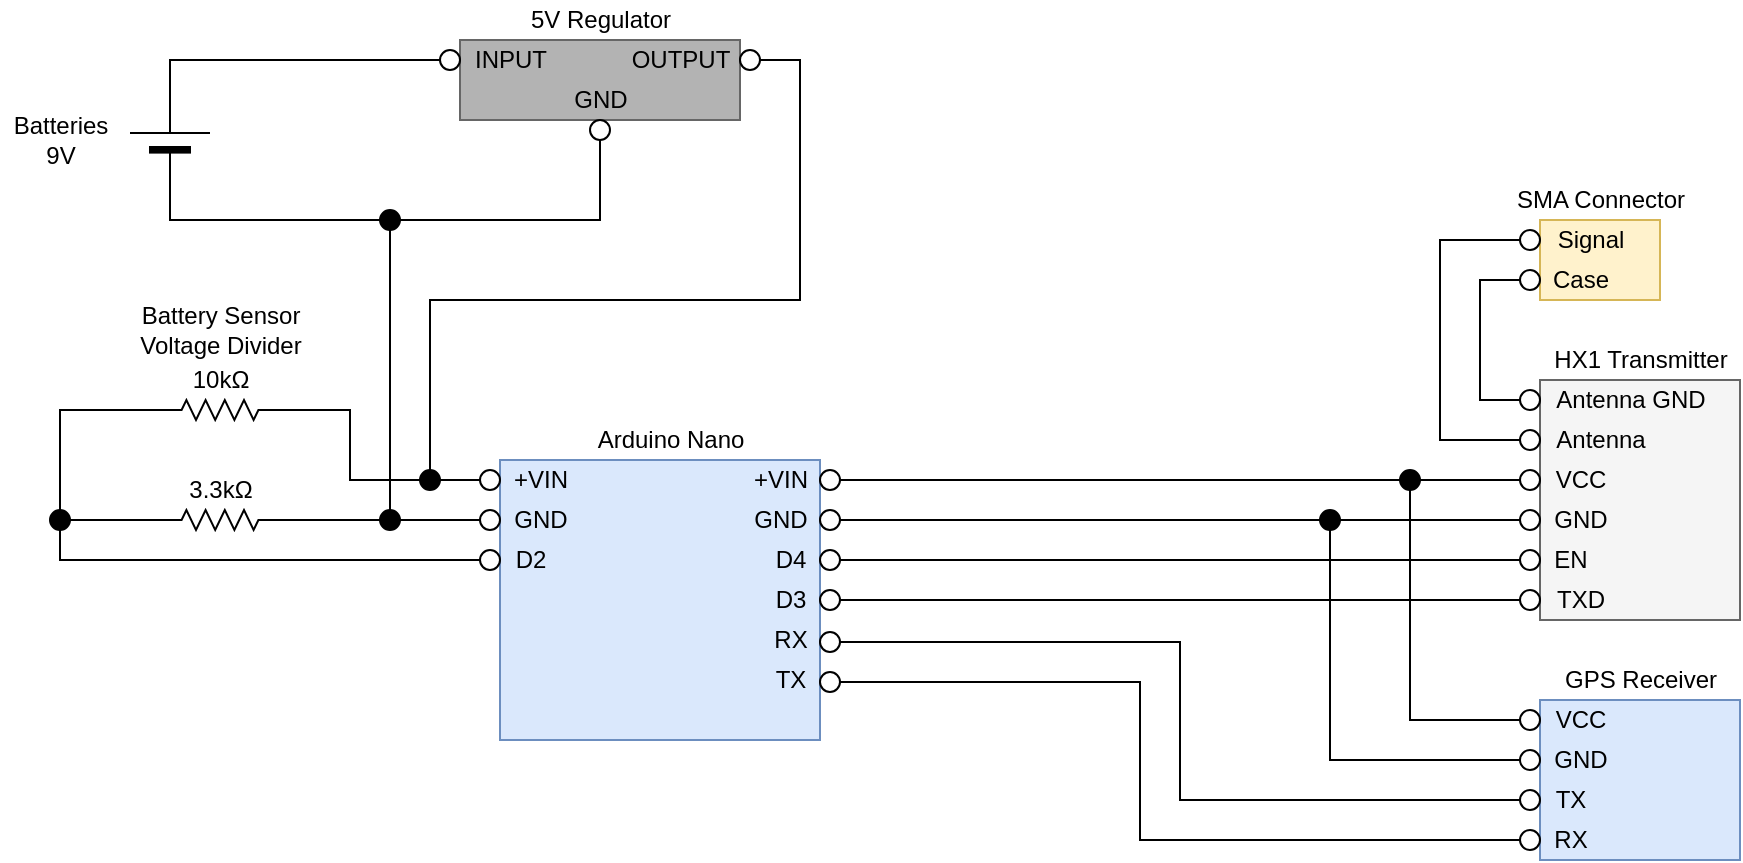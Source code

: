 <mxfile version="14.4.2" type="device" pages="2"><diagram id="GUF_xH9AuJ3nF2oxKDkU" name="Arduino Pinout Diagram"><mxGraphModel dx="1373" dy="784" grid="0" gridSize="10" guides="1" tooltips="1" connect="1" arrows="1" fold="1" page="1" pageScale="1" pageWidth="1100" pageHeight="850" math="0" shadow="0"><root><mxCell id="H5tgDj_bL8NIbLLDyo32-0"/><mxCell id="H5tgDj_bL8NIbLLDyo32-1" parent="H5tgDj_bL8NIbLLDyo32-0"/><mxCell id="euFUm9zvhzopwbpW52qo-0" value="" style="whiteSpace=wrap;html=1;fillColor=#dae8fc;strokeColor=#6c8ebf;" parent="H5tgDj_bL8NIbLLDyo32-1" vertex="1"><mxGeometry x="420" y="440" width="160" height="140" as="geometry"/></mxCell><mxCell id="euFUm9zvhzopwbpW52qo-1" value="Arduino Nano" style="text;html=1;align=center;verticalAlign=middle;resizable=0;points=[];autosize=1;" parent="H5tgDj_bL8NIbLLDyo32-1" vertex="1"><mxGeometry x="460" y="420" width="90" height="20" as="geometry"/></mxCell><mxCell id="euFUm9zvhzopwbpW52qo-2" value="+VIN" style="text;html=1;align=center;verticalAlign=middle;resizable=0;points=[];autosize=1;" parent="H5tgDj_bL8NIbLLDyo32-1" vertex="1"><mxGeometry x="420" y="440" width="40" height="20" as="geometry"/></mxCell><mxCell id="euFUm9zvhzopwbpW52qo-3" value="" style="ellipse;whiteSpace=wrap;html=1;fillColor=none;" parent="H5tgDj_bL8NIbLLDyo32-1" vertex="1"><mxGeometry x="410" y="445" width="10" height="10" as="geometry"/></mxCell><mxCell id="euFUm9zvhzopwbpW52qo-4" value="GND" style="text;html=1;align=center;verticalAlign=middle;resizable=0;points=[];autosize=1;" parent="H5tgDj_bL8NIbLLDyo32-1" vertex="1"><mxGeometry x="420" y="460" width="40" height="20" as="geometry"/></mxCell><mxCell id="euFUm9zvhzopwbpW52qo-5" value="" style="ellipse;whiteSpace=wrap;html=1;fillColor=none;" parent="H5tgDj_bL8NIbLLDyo32-1" vertex="1"><mxGeometry x="410" y="465" width="10" height="10" as="geometry"/></mxCell><mxCell id="j-Q5GmbLtpDKPdYsWNEE-0" value="" style="whiteSpace=wrap;html=1;strokeColor=#666666;fontColor=#333333;fillColor=#B3B3B3;" parent="H5tgDj_bL8NIbLLDyo32-1" vertex="1"><mxGeometry x="400" y="230" width="140" height="40" as="geometry"/></mxCell><mxCell id="j-Q5GmbLtpDKPdYsWNEE-1" value="OUTPUT" style="text;html=1;align=center;verticalAlign=middle;resizable=0;points=[];autosize=1;" parent="H5tgDj_bL8NIbLLDyo32-1" vertex="1"><mxGeometry x="480" y="230" width="60" height="20" as="geometry"/></mxCell><mxCell id="j-Q5GmbLtpDKPdYsWNEE-2" value="GND" style="text;html=1;align=center;verticalAlign=middle;resizable=0;points=[];autosize=1;" parent="H5tgDj_bL8NIbLLDyo32-1" vertex="1"><mxGeometry x="450" y="250" width="40" height="20" as="geometry"/></mxCell><mxCell id="j-Q5GmbLtpDKPdYsWNEE-3" value="INPUT" style="text;html=1;align=center;verticalAlign=middle;resizable=0;points=[];autosize=1;" parent="H5tgDj_bL8NIbLLDyo32-1" vertex="1"><mxGeometry x="400" y="230" width="50" height="20" as="geometry"/></mxCell><mxCell id="j-Q5GmbLtpDKPdYsWNEE-4" value="" style="ellipse;whiteSpace=wrap;html=1;fillColor=none;" parent="H5tgDj_bL8NIbLLDyo32-1" vertex="1"><mxGeometry x="390" y="235" width="10" height="10" as="geometry"/></mxCell><mxCell id="VuV_TtaXQV40jhdqrpXP-3" style="edgeStyle=orthogonalEdgeStyle;rounded=0;orthogonalLoop=1;jettySize=auto;html=1;exitX=0.5;exitY=1;exitDx=0;exitDy=0;entryX=1;entryY=0.5;entryDx=0;entryDy=0;endArrow=none;endFill=0;" parent="H5tgDj_bL8NIbLLDyo32-1" source="j-Q5GmbLtpDKPdYsWNEE-5" target="VuV_TtaXQV40jhdqrpXP-2" edge="1"><mxGeometry relative="1" as="geometry"/></mxCell><mxCell id="j-Q5GmbLtpDKPdYsWNEE-5" value="" style="ellipse;whiteSpace=wrap;html=1;fillColor=none;" parent="H5tgDj_bL8NIbLLDyo32-1" vertex="1"><mxGeometry x="465" y="270" width="10" height="10" as="geometry"/></mxCell><mxCell id="VuV_TtaXQV40jhdqrpXP-6" style="edgeStyle=orthogonalEdgeStyle;rounded=0;orthogonalLoop=1;jettySize=auto;html=1;exitX=1;exitY=0.5;exitDx=0;exitDy=0;entryX=0.5;entryY=0;entryDx=0;entryDy=0;endArrow=none;endFill=0;" parent="H5tgDj_bL8NIbLLDyo32-1" source="j-Q5GmbLtpDKPdYsWNEE-6" target="j-Q5GmbLtpDKPdYsWNEE-129" edge="1"><mxGeometry relative="1" as="geometry"><Array as="points"><mxPoint x="570" y="240"/><mxPoint x="570" y="360"/><mxPoint x="385" y="360"/></Array></mxGeometry></mxCell><mxCell id="j-Q5GmbLtpDKPdYsWNEE-6" value="" style="ellipse;whiteSpace=wrap;html=1;fillColor=none;" parent="H5tgDj_bL8NIbLLDyo32-1" vertex="1"><mxGeometry x="540" y="235" width="10" height="10" as="geometry"/></mxCell><mxCell id="j-Q5GmbLtpDKPdYsWNEE-7" value="5V Regulator" style="text;html=1;align=center;verticalAlign=middle;resizable=0;points=[];autosize=1;" parent="H5tgDj_bL8NIbLLDyo32-1" vertex="1"><mxGeometry x="425" y="210" width="90" height="20" as="geometry"/></mxCell><mxCell id="j-Q5GmbLtpDKPdYsWNEE-29" style="edgeStyle=orthogonalEdgeStyle;orthogonalLoop=1;jettySize=auto;html=1;exitX=1;exitY=0.5;exitDx=0;exitDy=0;exitPerimeter=0;endArrow=none;endFill=0;rounded=0;entryX=0;entryY=0.5;entryDx=0;entryDy=0;" parent="H5tgDj_bL8NIbLLDyo32-1" source="j-Q5GmbLtpDKPdYsWNEE-25" target="j-Q5GmbLtpDKPdYsWNEE-4" edge="1"><mxGeometry relative="1" as="geometry"><Array as="points"><mxPoint x="255" y="240"/></Array><mxPoint x="370" y="245" as="targetPoint"/></mxGeometry></mxCell><mxCell id="VuV_TtaXQV40jhdqrpXP-4" style="edgeStyle=orthogonalEdgeStyle;rounded=0;orthogonalLoop=1;jettySize=auto;html=1;exitX=0;exitY=0.5;exitDx=0;exitDy=0;exitPerimeter=0;entryX=0;entryY=0.5;entryDx=0;entryDy=0;endArrow=none;endFill=0;" parent="H5tgDj_bL8NIbLLDyo32-1" source="j-Q5GmbLtpDKPdYsWNEE-25" target="VuV_TtaXQV40jhdqrpXP-2" edge="1"><mxGeometry relative="1" as="geometry"><Array as="points"><mxPoint x="255" y="320"/></Array></mxGeometry></mxCell><mxCell id="j-Q5GmbLtpDKPdYsWNEE-25" value="" style="verticalLabelPosition=bottom;shadow=0;dashed=0;align=center;fillColor=#000000;html=1;verticalAlign=top;strokeWidth=1;shape=mxgraph.electrical.miscellaneous.monocell_battery;rotation=-90;" parent="H5tgDj_bL8NIbLLDyo32-1" vertex="1"><mxGeometry x="220" y="260" width="70" height="40" as="geometry"/></mxCell><mxCell id="j-Q5GmbLtpDKPdYsWNEE-33" style="edgeStyle=orthogonalEdgeStyle;orthogonalLoop=1;jettySize=auto;html=1;exitX=0.5;exitY=1;exitDx=0;exitDy=0;entryX=0;entryY=0.5;entryDx=0;entryDy=0;endArrow=none;endFill=0;rounded=0;" parent="H5tgDj_bL8NIbLLDyo32-1" source="j-Q5GmbLtpDKPdYsWNEE-133" target="euFUm9zvhzopwbpW52qo-5" edge="1"><mxGeometry relative="1" as="geometry"><Array as="points"><mxPoint x="365" y="470"/></Array></mxGeometry></mxCell><mxCell id="j-Q5GmbLtpDKPdYsWNEE-27" style="edgeStyle=orthogonalEdgeStyle;orthogonalLoop=1;jettySize=auto;html=1;exitX=0;exitY=0.5;exitDx=0;exitDy=0;exitPerimeter=0;entryX=0.5;entryY=0;entryDx=0;entryDy=0;endArrow=none;endFill=0;" parent="H5tgDj_bL8NIbLLDyo32-1" edge="1"><mxGeometry relative="1" as="geometry"><mxPoint x="365" y="310" as="sourcePoint"/><mxPoint x="365" y="310" as="targetPoint"/><Array as="points"/></mxGeometry></mxCell><mxCell id="j-Q5GmbLtpDKPdYsWNEE-30" value="Batteries&lt;br&gt;9V" style="text;html=1;align=center;verticalAlign=middle;resizable=0;points=[];autosize=1;" parent="H5tgDj_bL8NIbLLDyo32-1" vertex="1"><mxGeometry x="170" y="265" width="60" height="30" as="geometry"/></mxCell><mxCell id="j-Q5GmbLtpDKPdYsWNEE-34" value="" style="whiteSpace=wrap;html=1;fillColor=#f5f5f5;strokeColor=#666666;fontColor=#333333;" parent="H5tgDj_bL8NIbLLDyo32-1" vertex="1"><mxGeometry x="940" y="400" width="100" height="120" as="geometry"/></mxCell><mxCell id="j-Q5GmbLtpDKPdYsWNEE-35" value="Antenna GND" style="text;html=1;align=center;verticalAlign=middle;resizable=0;points=[];autosize=1;" parent="H5tgDj_bL8NIbLLDyo32-1" vertex="1"><mxGeometry x="940" y="400" width="90" height="20" as="geometry"/></mxCell><mxCell id="j-Q5GmbLtpDKPdYsWNEE-36" value="Antenna" style="text;html=1;align=center;verticalAlign=middle;resizable=0;points=[];autosize=1;" parent="H5tgDj_bL8NIbLLDyo32-1" vertex="1"><mxGeometry x="940" y="420" width="60" height="20" as="geometry"/></mxCell><mxCell id="j-Q5GmbLtpDKPdYsWNEE-37" value="VCC" style="text;html=1;align=center;verticalAlign=middle;resizable=0;points=[];autosize=1;" parent="H5tgDj_bL8NIbLLDyo32-1" vertex="1"><mxGeometry x="940" y="440" width="40" height="20" as="geometry"/></mxCell><mxCell id="j-Q5GmbLtpDKPdYsWNEE-38" value="GND" style="text;html=1;align=center;verticalAlign=middle;resizable=0;points=[];autosize=1;" parent="H5tgDj_bL8NIbLLDyo32-1" vertex="1"><mxGeometry x="940" y="460" width="40" height="20" as="geometry"/></mxCell><mxCell id="j-Q5GmbLtpDKPdYsWNEE-39" value="EN" style="text;html=1;align=center;verticalAlign=middle;resizable=0;points=[];autosize=1;" parent="H5tgDj_bL8NIbLLDyo32-1" vertex="1"><mxGeometry x="940" y="480" width="30" height="20" as="geometry"/></mxCell><mxCell id="j-Q5GmbLtpDKPdYsWNEE-40" value="TXD" style="text;html=1;align=center;verticalAlign=middle;resizable=0;points=[];autosize=1;" parent="H5tgDj_bL8NIbLLDyo32-1" vertex="1"><mxGeometry x="940" y="500" width="40" height="20" as="geometry"/></mxCell><mxCell id="j-Q5GmbLtpDKPdYsWNEE-74" style="edgeStyle=orthogonalEdgeStyle;rounded=0;sketch=0;orthogonalLoop=1;jettySize=auto;html=1;exitX=0;exitY=0.5;exitDx=0;exitDy=0;entryX=0;entryY=0.5;entryDx=0;entryDy=0;endArrow=none;endFill=0;strokeColor=#000000;" parent="H5tgDj_bL8NIbLLDyo32-1" source="j-Q5GmbLtpDKPdYsWNEE-41" target="j-Q5GmbLtpDKPdYsWNEE-71" edge="1"><mxGeometry relative="1" as="geometry"/></mxCell><mxCell id="j-Q5GmbLtpDKPdYsWNEE-41" value="" style="ellipse;whiteSpace=wrap;html=1;fillColor=none;" parent="H5tgDj_bL8NIbLLDyo32-1" vertex="1"><mxGeometry x="930" y="405" width="10" height="10" as="geometry"/></mxCell><mxCell id="j-Q5GmbLtpDKPdYsWNEE-75" style="edgeStyle=orthogonalEdgeStyle;rounded=0;sketch=0;orthogonalLoop=1;jettySize=auto;html=1;exitX=0;exitY=0.5;exitDx=0;exitDy=0;entryX=0;entryY=0.5;entryDx=0;entryDy=0;endArrow=none;endFill=0;strokeColor=#000000;" parent="H5tgDj_bL8NIbLLDyo32-1" source="j-Q5GmbLtpDKPdYsWNEE-42" target="j-Q5GmbLtpDKPdYsWNEE-70" edge="1"><mxGeometry relative="1" as="geometry"><Array as="points"><mxPoint x="890" y="430"/><mxPoint x="890" y="330"/></Array></mxGeometry></mxCell><mxCell id="j-Q5GmbLtpDKPdYsWNEE-42" value="" style="ellipse;whiteSpace=wrap;html=1;fillColor=none;" parent="H5tgDj_bL8NIbLLDyo32-1" vertex="1"><mxGeometry x="930" y="425" width="10" height="10" as="geometry"/></mxCell><mxCell id="j-Q5GmbLtpDKPdYsWNEE-43" value="" style="ellipse;whiteSpace=wrap;html=1;fillColor=none;" parent="H5tgDj_bL8NIbLLDyo32-1" vertex="1"><mxGeometry x="930" y="445" width="10" height="10" as="geometry"/></mxCell><mxCell id="j-Q5GmbLtpDKPdYsWNEE-44" value="" style="ellipse;whiteSpace=wrap;html=1;fillColor=none;" parent="H5tgDj_bL8NIbLLDyo32-1" vertex="1"><mxGeometry x="930" y="465" width="10" height="10" as="geometry"/></mxCell><mxCell id="j-Q5GmbLtpDKPdYsWNEE-45" value="" style="ellipse;whiteSpace=wrap;html=1;fillColor=none;" parent="H5tgDj_bL8NIbLLDyo32-1" vertex="1"><mxGeometry x="930" y="485" width="10" height="10" as="geometry"/></mxCell><mxCell id="j-Q5GmbLtpDKPdYsWNEE-46" value="" style="ellipse;whiteSpace=wrap;html=1;fillColor=none;" parent="H5tgDj_bL8NIbLLDyo32-1" vertex="1"><mxGeometry x="930" y="505" width="10" height="10" as="geometry"/></mxCell><mxCell id="j-Q5GmbLtpDKPdYsWNEE-47" value="GND" style="text;html=1;align=center;verticalAlign=middle;resizable=0;points=[];autosize=1;" parent="H5tgDj_bL8NIbLLDyo32-1" vertex="1"><mxGeometry x="540" y="460" width="40" height="20" as="geometry"/></mxCell><mxCell id="j-Q5GmbLtpDKPdYsWNEE-48" value="+VIN" style="text;html=1;align=center;verticalAlign=middle;resizable=0;points=[];autosize=1;" parent="H5tgDj_bL8NIbLLDyo32-1" vertex="1"><mxGeometry x="540" y="440" width="40" height="20" as="geometry"/></mxCell><mxCell id="j-Q5GmbLtpDKPdYsWNEE-56" style="edgeStyle=orthogonalEdgeStyle;rounded=0;sketch=0;orthogonalLoop=1;jettySize=auto;html=1;exitX=1;exitY=0.5;exitDx=0;exitDy=0;entryX=0;entryY=0.5;entryDx=0;entryDy=0;endArrow=none;endFill=0;strokeColor=#000000;" parent="H5tgDj_bL8NIbLLDyo32-1" source="j-Q5GmbLtpDKPdYsWNEE-90" target="j-Q5GmbLtpDKPdYsWNEE-43" edge="1"><mxGeometry relative="1" as="geometry"/></mxCell><mxCell id="j-Q5GmbLtpDKPdYsWNEE-53" value="" style="ellipse;whiteSpace=wrap;html=1;fillColor=none;" parent="H5tgDj_bL8NIbLLDyo32-1" vertex="1"><mxGeometry x="580" y="445" width="10" height="10" as="geometry"/></mxCell><mxCell id="j-Q5GmbLtpDKPdYsWNEE-55" style="edgeStyle=orthogonalEdgeStyle;rounded=0;sketch=0;orthogonalLoop=1;jettySize=auto;html=1;exitX=1;exitY=0.5;exitDx=0;exitDy=0;entryX=0;entryY=0.5;entryDx=0;entryDy=0;strokeColor=#000000;endArrow=none;endFill=0;" parent="H5tgDj_bL8NIbLLDyo32-1" source="j-Q5GmbLtpDKPdYsWNEE-93" target="j-Q5GmbLtpDKPdYsWNEE-44" edge="1"><mxGeometry relative="1" as="geometry"><Array as="points"><mxPoint x="840" y="470"/><mxPoint x="840" y="470"/></Array></mxGeometry></mxCell><mxCell id="j-Q5GmbLtpDKPdYsWNEE-54" value="" style="ellipse;whiteSpace=wrap;html=1;fillColor=none;" parent="H5tgDj_bL8NIbLLDyo32-1" vertex="1"><mxGeometry x="580" y="465" width="10" height="10" as="geometry"/></mxCell><mxCell id="j-Q5GmbLtpDKPdYsWNEE-57" value="D4" style="text;html=1;align=center;verticalAlign=middle;resizable=0;points=[];autosize=1;" parent="H5tgDj_bL8NIbLLDyo32-1" vertex="1"><mxGeometry x="550" y="480" width="30" height="20" as="geometry"/></mxCell><mxCell id="j-Q5GmbLtpDKPdYsWNEE-58" value="D3" style="text;html=1;align=center;verticalAlign=middle;resizable=0;points=[];autosize=1;" parent="H5tgDj_bL8NIbLLDyo32-1" vertex="1"><mxGeometry x="550" y="500" width="30" height="20" as="geometry"/></mxCell><mxCell id="j-Q5GmbLtpDKPdYsWNEE-65" style="edgeStyle=orthogonalEdgeStyle;rounded=0;sketch=0;orthogonalLoop=1;jettySize=auto;html=1;exitX=1;exitY=0.5;exitDx=0;exitDy=0;entryX=0;entryY=0.5;entryDx=0;entryDy=0;endArrow=none;endFill=0;strokeColor=#000000;" parent="H5tgDj_bL8NIbLLDyo32-1" source="j-Q5GmbLtpDKPdYsWNEE-59" target="j-Q5GmbLtpDKPdYsWNEE-45" edge="1"><mxGeometry relative="1" as="geometry"/></mxCell><mxCell id="j-Q5GmbLtpDKPdYsWNEE-59" value="" style="ellipse;whiteSpace=wrap;html=1;fillColor=none;" parent="H5tgDj_bL8NIbLLDyo32-1" vertex="1"><mxGeometry x="580" y="485" width="10" height="10" as="geometry"/></mxCell><mxCell id="j-Q5GmbLtpDKPdYsWNEE-66" style="edgeStyle=orthogonalEdgeStyle;rounded=0;sketch=0;orthogonalLoop=1;jettySize=auto;html=1;exitX=1;exitY=0.5;exitDx=0;exitDy=0;entryX=0;entryY=0.5;entryDx=0;entryDy=0;endArrow=none;endFill=0;strokeColor=#000000;" parent="H5tgDj_bL8NIbLLDyo32-1" source="j-Q5GmbLtpDKPdYsWNEE-60" target="j-Q5GmbLtpDKPdYsWNEE-46" edge="1"><mxGeometry relative="1" as="geometry"/></mxCell><mxCell id="j-Q5GmbLtpDKPdYsWNEE-60" value="" style="ellipse;whiteSpace=wrap;html=1;fillColor=none;" parent="H5tgDj_bL8NIbLLDyo32-1" vertex="1"><mxGeometry x="580" y="505" width="10" height="10" as="geometry"/></mxCell><mxCell id="j-Q5GmbLtpDKPdYsWNEE-67" value="" style="whiteSpace=wrap;html=1;fillColor=#fff2cc;strokeColor=#d6b656;" parent="H5tgDj_bL8NIbLLDyo32-1" vertex="1"><mxGeometry x="940" y="320" width="60" height="40" as="geometry"/></mxCell><mxCell id="j-Q5GmbLtpDKPdYsWNEE-68" value="Case" style="text;html=1;align=center;verticalAlign=middle;resizable=0;points=[];autosize=1;" parent="H5tgDj_bL8NIbLLDyo32-1" vertex="1"><mxGeometry x="940" y="340" width="40" height="20" as="geometry"/></mxCell><mxCell id="j-Q5GmbLtpDKPdYsWNEE-69" value="Signal" style="text;html=1;align=center;verticalAlign=middle;resizable=0;points=[];autosize=1;" parent="H5tgDj_bL8NIbLLDyo32-1" vertex="1"><mxGeometry x="940" y="320" width="50" height="20" as="geometry"/></mxCell><mxCell id="j-Q5GmbLtpDKPdYsWNEE-70" value="" style="ellipse;whiteSpace=wrap;html=1;fillColor=none;" parent="H5tgDj_bL8NIbLLDyo32-1" vertex="1"><mxGeometry x="930" y="325" width="10" height="10" as="geometry"/></mxCell><mxCell id="j-Q5GmbLtpDKPdYsWNEE-71" value="" style="ellipse;whiteSpace=wrap;html=1;fillColor=none;" parent="H5tgDj_bL8NIbLLDyo32-1" vertex="1"><mxGeometry x="930" y="345" width="10" height="10" as="geometry"/></mxCell><mxCell id="j-Q5GmbLtpDKPdYsWNEE-72" value="SMA Connector" style="text;html=1;align=center;verticalAlign=middle;resizable=0;points=[];autosize=1;" parent="H5tgDj_bL8NIbLLDyo32-1" vertex="1"><mxGeometry x="920" y="300" width="100" height="20" as="geometry"/></mxCell><mxCell id="j-Q5GmbLtpDKPdYsWNEE-73" value="HX1 Transmitter" style="text;html=1;align=center;verticalAlign=middle;resizable=0;points=[];autosize=1;" parent="H5tgDj_bL8NIbLLDyo32-1" vertex="1"><mxGeometry x="940" y="380" width="100" height="20" as="geometry"/></mxCell><mxCell id="j-Q5GmbLtpDKPdYsWNEE-76" value="" style="whiteSpace=wrap;html=1;fillColor=#dae8fc;strokeColor=#6c8ebf;" parent="H5tgDj_bL8NIbLLDyo32-1" vertex="1"><mxGeometry x="940" y="560" width="100" height="80" as="geometry"/></mxCell><mxCell id="j-Q5GmbLtpDKPdYsWNEE-79" value="VCC" style="text;html=1;align=center;verticalAlign=middle;resizable=0;points=[];autosize=1;" parent="H5tgDj_bL8NIbLLDyo32-1" vertex="1"><mxGeometry x="940" y="560" width="40" height="20" as="geometry"/></mxCell><mxCell id="j-Q5GmbLtpDKPdYsWNEE-80" value="GND" style="text;html=1;align=center;verticalAlign=middle;resizable=0;points=[];autosize=1;" parent="H5tgDj_bL8NIbLLDyo32-1" vertex="1"><mxGeometry x="940" y="580" width="40" height="20" as="geometry"/></mxCell><mxCell id="j-Q5GmbLtpDKPdYsWNEE-81" value="TX" style="text;html=1;align=center;verticalAlign=middle;resizable=0;points=[];autosize=1;" parent="H5tgDj_bL8NIbLLDyo32-1" vertex="1"><mxGeometry x="940" y="600" width="30" height="20" as="geometry"/></mxCell><mxCell id="j-Q5GmbLtpDKPdYsWNEE-82" value="RX" style="text;html=1;align=center;verticalAlign=middle;resizable=0;points=[];autosize=1;" parent="H5tgDj_bL8NIbLLDyo32-1" vertex="1"><mxGeometry x="940" y="620" width="30" height="20" as="geometry"/></mxCell><mxCell id="j-Q5GmbLtpDKPdYsWNEE-85" value="" style="ellipse;whiteSpace=wrap;html=1;fillColor=none;" parent="H5tgDj_bL8NIbLLDyo32-1" vertex="1"><mxGeometry x="930" y="565" width="10" height="10" as="geometry"/></mxCell><mxCell id="VuV_TtaXQV40jhdqrpXP-0" style="edgeStyle=orthogonalEdgeStyle;rounded=0;orthogonalLoop=1;jettySize=auto;html=1;exitX=0;exitY=0.5;exitDx=0;exitDy=0;entryX=0.5;entryY=1;entryDx=0;entryDy=0;endArrow=none;endFill=0;" parent="H5tgDj_bL8NIbLLDyo32-1" source="j-Q5GmbLtpDKPdYsWNEE-86" target="j-Q5GmbLtpDKPdYsWNEE-93" edge="1"><mxGeometry relative="1" as="geometry"/></mxCell><mxCell id="j-Q5GmbLtpDKPdYsWNEE-86" value="" style="ellipse;whiteSpace=wrap;html=1;fillColor=none;" parent="H5tgDj_bL8NIbLLDyo32-1" vertex="1"><mxGeometry x="930" y="585" width="10" height="10" as="geometry"/></mxCell><mxCell id="j-Q5GmbLtpDKPdYsWNEE-87" value="" style="ellipse;whiteSpace=wrap;html=1;fillColor=none;" parent="H5tgDj_bL8NIbLLDyo32-1" vertex="1"><mxGeometry x="930" y="605" width="10" height="10" as="geometry"/></mxCell><mxCell id="j-Q5GmbLtpDKPdYsWNEE-88" value="" style="ellipse;whiteSpace=wrap;html=1;fillColor=none;" parent="H5tgDj_bL8NIbLLDyo32-1" vertex="1"><mxGeometry x="930" y="625" width="10" height="10" as="geometry"/></mxCell><mxCell id="j-Q5GmbLtpDKPdYsWNEE-89" value="GPS Receiver" style="text;html=1;align=center;verticalAlign=middle;resizable=0;points=[];autosize=1;" parent="H5tgDj_bL8NIbLLDyo32-1" vertex="1"><mxGeometry x="945" y="540" width="90" height="20" as="geometry"/></mxCell><mxCell id="arVJhiVMVd047WSns65Y-44" style="edgeStyle=orthogonalEdgeStyle;rounded=0;orthogonalLoop=1;jettySize=auto;html=1;exitX=0.5;exitY=1;exitDx=0;exitDy=0;entryX=0;entryY=0.5;entryDx=0;entryDy=0;endArrow=none;endFill=0;" parent="H5tgDj_bL8NIbLLDyo32-1" source="j-Q5GmbLtpDKPdYsWNEE-90" target="j-Q5GmbLtpDKPdYsWNEE-85" edge="1"><mxGeometry relative="1" as="geometry"/></mxCell><mxCell id="j-Q5GmbLtpDKPdYsWNEE-90" value="" style="ellipse;whiteSpace=wrap;html=1;fillColor=#000000;" parent="H5tgDj_bL8NIbLLDyo32-1" vertex="1"><mxGeometry x="870" y="445" width="10" height="10" as="geometry"/></mxCell><mxCell id="j-Q5GmbLtpDKPdYsWNEE-91" style="edgeStyle=orthogonalEdgeStyle;rounded=0;sketch=0;orthogonalLoop=1;jettySize=auto;html=1;exitX=1;exitY=0.5;exitDx=0;exitDy=0;entryX=0;entryY=0.5;entryDx=0;entryDy=0;endArrow=none;endFill=0;strokeColor=#000000;" parent="H5tgDj_bL8NIbLLDyo32-1" source="j-Q5GmbLtpDKPdYsWNEE-53" target="j-Q5GmbLtpDKPdYsWNEE-90" edge="1"><mxGeometry relative="1" as="geometry"><mxPoint x="590" y="450" as="sourcePoint"/><mxPoint x="930" y="470" as="targetPoint"/><Array as="points"><mxPoint x="757" y="450"/><mxPoint x="757" y="450"/></Array></mxGeometry></mxCell><mxCell id="j-Q5GmbLtpDKPdYsWNEE-93" value="" style="ellipse;whiteSpace=wrap;html=1;fillColor=#000000;" parent="H5tgDj_bL8NIbLLDyo32-1" vertex="1"><mxGeometry x="830" y="465" width="10" height="10" as="geometry"/></mxCell><mxCell id="j-Q5GmbLtpDKPdYsWNEE-94" style="edgeStyle=orthogonalEdgeStyle;rounded=0;sketch=0;orthogonalLoop=1;jettySize=auto;html=1;exitX=1;exitY=0.5;exitDx=0;exitDy=0;entryX=0;entryY=0.5;entryDx=0;entryDy=0;strokeColor=#000000;endArrow=none;endFill=0;" parent="H5tgDj_bL8NIbLLDyo32-1" source="j-Q5GmbLtpDKPdYsWNEE-54" target="j-Q5GmbLtpDKPdYsWNEE-93" edge="1"><mxGeometry relative="1" as="geometry"><mxPoint x="590" y="490" as="sourcePoint"/><mxPoint x="930" y="490" as="targetPoint"/><Array as="points"/></mxGeometry></mxCell><mxCell id="j-Q5GmbLtpDKPdYsWNEE-96" value="RX" style="text;html=1;align=center;verticalAlign=middle;resizable=0;points=[];autosize=1;" parent="H5tgDj_bL8NIbLLDyo32-1" vertex="1"><mxGeometry x="550" y="520" width="30" height="20" as="geometry"/></mxCell><mxCell id="j-Q5GmbLtpDKPdYsWNEE-97" value="TX" style="text;html=1;align=center;verticalAlign=middle;resizable=0;points=[];autosize=1;" parent="H5tgDj_bL8NIbLLDyo32-1" vertex="1"><mxGeometry x="550" y="540" width="30" height="20" as="geometry"/></mxCell><mxCell id="j-Q5GmbLtpDKPdYsWNEE-100" style="edgeStyle=orthogonalEdgeStyle;rounded=0;sketch=0;orthogonalLoop=1;jettySize=auto;html=1;exitX=1;exitY=0.5;exitDx=0;exitDy=0;entryX=0;entryY=0.5;entryDx=0;entryDy=0;endArrow=none;endFill=0;strokeColor=#000000;" parent="H5tgDj_bL8NIbLLDyo32-1" source="j-Q5GmbLtpDKPdYsWNEE-98" target="j-Q5GmbLtpDKPdYsWNEE-87" edge="1"><mxGeometry relative="1" as="geometry"><Array as="points"><mxPoint x="760" y="531"/><mxPoint x="760" y="610"/></Array></mxGeometry></mxCell><mxCell id="j-Q5GmbLtpDKPdYsWNEE-98" value="" style="ellipse;whiteSpace=wrap;html=1;fillColor=none;" parent="H5tgDj_bL8NIbLLDyo32-1" vertex="1"><mxGeometry x="580" y="526" width="10" height="10" as="geometry"/></mxCell><mxCell id="j-Q5GmbLtpDKPdYsWNEE-101" style="edgeStyle=orthogonalEdgeStyle;rounded=0;sketch=0;orthogonalLoop=1;jettySize=auto;html=1;exitX=1;exitY=0.5;exitDx=0;exitDy=0;entryX=0;entryY=0.5;entryDx=0;entryDy=0;endArrow=none;endFill=0;strokeColor=#000000;" parent="H5tgDj_bL8NIbLLDyo32-1" source="j-Q5GmbLtpDKPdYsWNEE-99" target="j-Q5GmbLtpDKPdYsWNEE-88" edge="1"><mxGeometry relative="1" as="geometry"><Array as="points"><mxPoint x="740" y="551"/><mxPoint x="740" y="630"/></Array></mxGeometry></mxCell><mxCell id="j-Q5GmbLtpDKPdYsWNEE-99" value="" style="ellipse;whiteSpace=wrap;html=1;fillColor=none;" parent="H5tgDj_bL8NIbLLDyo32-1" vertex="1"><mxGeometry x="580" y="546" width="10" height="10" as="geometry"/></mxCell><mxCell id="j-Q5GmbLtpDKPdYsWNEE-110" value="D2" style="text;html=1;align=center;verticalAlign=middle;resizable=0;points=[];autosize=1;" parent="H5tgDj_bL8NIbLLDyo32-1" vertex="1"><mxGeometry x="420" y="480" width="30" height="20" as="geometry"/></mxCell><mxCell id="j-Q5GmbLtpDKPdYsWNEE-111" value="" style="ellipse;whiteSpace=wrap;html=1;fillColor=none;" parent="H5tgDj_bL8NIbLLDyo32-1" vertex="1"><mxGeometry x="410" y="485" width="10" height="10" as="geometry"/></mxCell><mxCell id="j-Q5GmbLtpDKPdYsWNEE-131" style="edgeStyle=orthogonalEdgeStyle;rounded=0;sketch=0;orthogonalLoop=1;jettySize=auto;html=1;exitX=1;exitY=0.5;exitDx=0;exitDy=0;entryX=0;entryY=0.5;entryDx=0;entryDy=0;endArrow=none;endFill=0;strokeColor=#000000;" parent="H5tgDj_bL8NIbLLDyo32-1" source="j-Q5GmbLtpDKPdYsWNEE-129" target="euFUm9zvhzopwbpW52qo-3" edge="1"><mxGeometry relative="1" as="geometry"/></mxCell><mxCell id="j-Q5GmbLtpDKPdYsWNEE-145" style="edgeStyle=orthogonalEdgeStyle;rounded=0;sketch=0;orthogonalLoop=1;jettySize=auto;html=1;exitX=0;exitY=0.5;exitDx=0;exitDy=0;entryX=0;entryY=0.5;entryDx=0;entryDy=0;entryPerimeter=0;endArrow=none;endFill=0;strokeColor=#000000;" parent="H5tgDj_bL8NIbLLDyo32-1" source="j-Q5GmbLtpDKPdYsWNEE-129" target="j-Q5GmbLtpDKPdYsWNEE-142" edge="1"><mxGeometry relative="1" as="geometry"/></mxCell><mxCell id="j-Q5GmbLtpDKPdYsWNEE-129" value="" style="ellipse;whiteSpace=wrap;html=1;fillColor=#000000;" parent="H5tgDj_bL8NIbLLDyo32-1" vertex="1"><mxGeometry x="380" y="445" width="10" height="10" as="geometry"/></mxCell><mxCell id="j-Q5GmbLtpDKPdYsWNEE-133" value="" style="ellipse;whiteSpace=wrap;html=1;fillColor=#000000;" parent="H5tgDj_bL8NIbLLDyo32-1" vertex="1"><mxGeometry x="360" y="465" width="10" height="10" as="geometry"/></mxCell><mxCell id="j-Q5GmbLtpDKPdYsWNEE-147" style="edgeStyle=orthogonalEdgeStyle;rounded=0;sketch=0;orthogonalLoop=1;jettySize=auto;html=1;exitX=1;exitY=0.5;exitDx=0;exitDy=0;exitPerimeter=0;entryX=0.5;entryY=0;entryDx=0;entryDy=0;endArrow=none;endFill=0;strokeColor=#000000;" parent="H5tgDj_bL8NIbLLDyo32-1" source="j-Q5GmbLtpDKPdYsWNEE-142" target="j-Q5GmbLtpDKPdYsWNEE-146" edge="1"><mxGeometry relative="1" as="geometry"><Array as="points"><mxPoint x="200" y="415"/></Array></mxGeometry></mxCell><mxCell id="j-Q5GmbLtpDKPdYsWNEE-142" value="" style="pointerEvents=1;verticalLabelPosition=bottom;shadow=0;dashed=0;align=center;html=1;verticalAlign=top;shape=mxgraph.electrical.resistors.resistor_2;rounded=0;sketch=0;fillColor=none;rotation=-180;" parent="H5tgDj_bL8NIbLLDyo32-1" vertex="1"><mxGeometry x="250" y="410" width="60" height="10" as="geometry"/></mxCell><mxCell id="j-Q5GmbLtpDKPdYsWNEE-144" style="edgeStyle=orthogonalEdgeStyle;rounded=0;sketch=0;orthogonalLoop=1;jettySize=auto;html=1;exitX=1;exitY=0.5;exitDx=0;exitDy=0;exitPerimeter=0;entryX=0;entryY=0.5;entryDx=0;entryDy=0;endArrow=none;endFill=0;strokeColor=#000000;" parent="H5tgDj_bL8NIbLLDyo32-1" source="j-Q5GmbLtpDKPdYsWNEE-143" target="j-Q5GmbLtpDKPdYsWNEE-133" edge="1"><mxGeometry relative="1" as="geometry"/></mxCell><mxCell id="j-Q5GmbLtpDKPdYsWNEE-149" style="edgeStyle=orthogonalEdgeStyle;rounded=0;sketch=0;orthogonalLoop=1;jettySize=auto;html=1;exitX=0;exitY=0.5;exitDx=0;exitDy=0;exitPerimeter=0;entryX=1;entryY=0.5;entryDx=0;entryDy=0;endArrow=none;endFill=0;strokeColor=#000000;" parent="H5tgDj_bL8NIbLLDyo32-1" source="j-Q5GmbLtpDKPdYsWNEE-143" target="j-Q5GmbLtpDKPdYsWNEE-146" edge="1"><mxGeometry relative="1" as="geometry"/></mxCell><mxCell id="j-Q5GmbLtpDKPdYsWNEE-143" value="" style="pointerEvents=1;verticalLabelPosition=bottom;shadow=0;dashed=0;align=center;html=1;verticalAlign=top;shape=mxgraph.electrical.resistors.resistor_2;rounded=0;sketch=0;fillColor=none;rotation=0;" parent="H5tgDj_bL8NIbLLDyo32-1" vertex="1"><mxGeometry x="250" y="465" width="60" height="10" as="geometry"/></mxCell><mxCell id="j-Q5GmbLtpDKPdYsWNEE-148" style="edgeStyle=orthogonalEdgeStyle;rounded=0;sketch=0;orthogonalLoop=1;jettySize=auto;html=1;exitX=0.5;exitY=1;exitDx=0;exitDy=0;entryX=0;entryY=0.5;entryDx=0;entryDy=0;endArrow=none;endFill=0;strokeColor=#000000;" parent="H5tgDj_bL8NIbLLDyo32-1" source="j-Q5GmbLtpDKPdYsWNEE-146" target="j-Q5GmbLtpDKPdYsWNEE-111" edge="1"><mxGeometry relative="1" as="geometry"><Array as="points"><mxPoint x="200" y="490"/></Array></mxGeometry></mxCell><mxCell id="j-Q5GmbLtpDKPdYsWNEE-146" value="" style="ellipse;whiteSpace=wrap;html=1;fillColor=#000000;" parent="H5tgDj_bL8NIbLLDyo32-1" vertex="1"><mxGeometry x="195" y="465" width="10" height="10" as="geometry"/></mxCell><mxCell id="j-Q5GmbLtpDKPdYsWNEE-150" value="10kΩ" style="text;html=1;align=center;verticalAlign=middle;resizable=0;points=[];autosize=1;" parent="H5tgDj_bL8NIbLLDyo32-1" vertex="1"><mxGeometry x="260" y="390" width="40" height="20" as="geometry"/></mxCell><mxCell id="j-Q5GmbLtpDKPdYsWNEE-151" value="3.3kΩ" style="text;html=1;align=center;verticalAlign=middle;resizable=0;points=[];autosize=1;" parent="H5tgDj_bL8NIbLLDyo32-1" vertex="1"><mxGeometry x="255" y="445" width="50" height="20" as="geometry"/></mxCell><mxCell id="pOQOupdhv1FA_DissoU8-0" value="Battery Sensor &lt;br&gt;Voltage Divider" style="text;html=1;align=center;verticalAlign=middle;resizable=0;points=[];autosize=1;" parent="H5tgDj_bL8NIbLLDyo32-1" vertex="1"><mxGeometry x="230" y="360" width="100" height="30" as="geometry"/></mxCell><mxCell id="VuV_TtaXQV40jhdqrpXP-5" style="edgeStyle=orthogonalEdgeStyle;rounded=0;orthogonalLoop=1;jettySize=auto;html=1;exitX=0.5;exitY=1;exitDx=0;exitDy=0;entryX=0.5;entryY=0;entryDx=0;entryDy=0;endArrow=none;endFill=0;" parent="H5tgDj_bL8NIbLLDyo32-1" source="VuV_TtaXQV40jhdqrpXP-2" target="j-Q5GmbLtpDKPdYsWNEE-133" edge="1"><mxGeometry relative="1" as="geometry"/></mxCell><mxCell id="VuV_TtaXQV40jhdqrpXP-2" value="" style="ellipse;whiteSpace=wrap;html=1;fillColor=#000000;" parent="H5tgDj_bL8NIbLLDyo32-1" vertex="1"><mxGeometry x="360" y="315" width="10" height="10" as="geometry"/></mxCell></root></mxGraphModel></diagram><diagram id="BqMgc22p3uPSSHtLeOTB" name="System Diagram"><mxGraphModel dx="947" dy="497" grid="0" gridSize="10" guides="1" tooltips="1" connect="1" arrows="1" fold="1" page="0" pageScale="1" pageWidth="850" pageHeight="1100" math="0" shadow="0"><root><mxCell id="0"/><mxCell id="1" parent="0"/><mxCell id="ZG3b1VD8Lx3KR9wgeoZS-3" value="" style="rounded=1;whiteSpace=wrap;html=1;fillColor=none;strokeWidth=2;" parent="1" vertex="1"><mxGeometry x="40" y="160" width="760" height="360" as="geometry"/></mxCell><mxCell id="e1Iz64HVO4kIWuqp5HeH-28" style="edgeStyle=orthogonalEdgeStyle;rounded=0;orthogonalLoop=1;jettySize=auto;html=1;entryX=0.5;entryY=1;entryDx=0;entryDy=0;startArrow=classic;startFill=1;fontColor=#000000;fillColor=#dae8fc;strokeColor=#6c8ebf;" parent="1" source="ZG3b1VD8Lx3KR9wgeoZS-1" target="e1Iz64HVO4kIWuqp5HeH-22" edge="1"><mxGeometry relative="1" as="geometry"/></mxCell><mxCell id="L6RUAghTkSGY4Ql8EzAZ-4" value="I2C" style="edgeLabel;html=1;align=center;verticalAlign=middle;resizable=0;points=[];" parent="e1Iz64HVO4kIWuqp5HeH-28" vertex="1" connectable="0"><mxGeometry x="0.157" relative="1" as="geometry"><mxPoint as="offset"/></mxGeometry></mxCell><mxCell id="43YvNaBRFcujJrsckl5S-5" style="edgeStyle=orthogonalEdgeStyle;rounded=0;orthogonalLoop=1;jettySize=auto;html=1;exitX=0.5;exitY=0;exitDx=0;exitDy=0;entryX=0.5;entryY=1;entryDx=0;entryDy=0;startArrow=classic;startFill=1;endArrow=none;endFill=0;fillColor=#dae8fc;strokeColor=#6c8ebf;" parent="1" source="43YvNaBRFcujJrsckl5S-8" target="43YvNaBRFcujJrsckl5S-4" edge="1"><mxGeometry relative="1" as="geometry"/></mxCell><mxCell id="43YvNaBRFcujJrsckl5S-11" value="TTL" style="edgeLabel;html=1;align=center;verticalAlign=middle;resizable=0;points=[];" parent="43YvNaBRFcujJrsckl5S-5" vertex="1" connectable="0"><mxGeometry x="-0.132" relative="1" as="geometry"><mxPoint x="-3.1" as="offset"/></mxGeometry></mxCell><mxCell id="ZG3b1VD8Lx3KR9wgeoZS-1" value="Raspberry Pi 4B" style="rounded=1;whiteSpace=wrap;html=1;fillColor=#d5e8d4;strokeColor=#82b366;" parent="1" vertex="1"><mxGeometry x="390" y="380" width="120" height="40" as="geometry"/></mxCell><mxCell id="e1Iz64HVO4kIWuqp5HeH-25" style="edgeStyle=orthogonalEdgeStyle;rounded=0;orthogonalLoop=1;jettySize=auto;html=1;startArrow=none;startFill=0;fontColor=#EA6B66;fillColor=#dae8fc;strokeColor=#6c8ebf;entryX=0.5;entryY=1;entryDx=0;entryDy=0;exitX=0.5;exitY=0;exitDx=0;exitDy=0;" parent="1" source="ZG3b1VD8Lx3KR9wgeoZS-4" target="ZG3b1VD8Lx3KR9wgeoZS-1" edge="1"><mxGeometry relative="1" as="geometry"><mxPoint x="220" y="420" as="targetPoint"/><Array as="points"><mxPoint x="450" y="420"/></Array></mxGeometry></mxCell><mxCell id="e1Iz64HVO4kIWuqp5HeH-27" value="CSI" style="edgeLabel;html=1;align=center;verticalAlign=middle;resizable=0;points=[];fontColor=#000000;" parent="e1Iz64HVO4kIWuqp5HeH-25" vertex="1" connectable="0"><mxGeometry x="-0.329" relative="1" as="geometry"><mxPoint y="-20" as="offset"/></mxGeometry></mxCell><mxCell id="ZG3b1VD8Lx3KR9wgeoZS-4" value="Raspberry Pi&lt;br&gt;Camera" style="rounded=1;whiteSpace=wrap;html=1;fillColor=#dae8fc;strokeColor=#6c8ebf;" parent="1" vertex="1"><mxGeometry x="410" y="480.46" width="80" height="40" as="geometry"/></mxCell><mxCell id="e1Iz64HVO4kIWuqp5HeH-45" value="UART" style="edgeStyle=orthogonalEdgeStyle;rounded=1;orthogonalLoop=1;jettySize=auto;html=1;startArrow=none;startFill=0;fontColor=#000000;fillColor=#dae8fc;strokeColor=#6c8ebf;" parent="1" source="ZG3b1VD8Lx3KR9wgeoZS-5" edge="1"><mxGeometry x="-0.273" relative="1" as="geometry"><mxPoint x="420" y="380" as="targetPoint"/><Array as="points"><mxPoint x="420" y="340"/></Array><mxPoint as="offset"/></mxGeometry></mxCell><mxCell id="ZG3b1VD8Lx3KR9wgeoZS-5" value="BNO055 9DOF IMU" style="rounded=1;whiteSpace=wrap;html=1;fillColor=#dae8fc;strokeColor=#6c8ebf;" parent="1" vertex="1"><mxGeometry x="280" y="320" width="70" height="40" as="geometry"/></mxCell><mxCell id="e1Iz64HVO4kIWuqp5HeH-43" style="edgeStyle=orthogonalEdgeStyle;rounded=1;orthogonalLoop=1;jettySize=auto;html=1;entryX=0.75;entryY=0;entryDx=0;entryDy=0;startArrow=none;startFill=0;fontColor=#000000;fillColor=#dae8fc;strokeColor=#6c8ebf;" parent="1" source="ZG3b1VD8Lx3KR9wgeoZS-9" target="e1Iz64HVO4kIWuqp5HeH-22" edge="1"><mxGeometry relative="1" as="geometry"/></mxCell><mxCell id="e1Iz64HVO4kIWuqp5HeH-44" value="I2C" style="edgeLabel;html=1;align=center;verticalAlign=middle;resizable=0;points=[];fontColor=#000000;" parent="e1Iz64HVO4kIWuqp5HeH-43" vertex="1" connectable="0"><mxGeometry x="-0.111" y="-3" relative="1" as="geometry"><mxPoint x="14.41" y="-3" as="offset"/></mxGeometry></mxCell><mxCell id="ZG3b1VD8Lx3KR9wgeoZS-9" value="MPL3115A2 temp,baro,alt" style="rounded=1;whiteSpace=wrap;html=1;fillColor=#dae8fc;strokeColor=#6c8ebf;" parent="1" vertex="1"><mxGeometry x="378.5" y="90" width="97.5" height="40" as="geometry"/></mxCell><mxCell id="e1Iz64HVO4kIWuqp5HeH-24" style="edgeStyle=orthogonalEdgeStyle;rounded=0;orthogonalLoop=1;jettySize=auto;html=1;entryX=0;entryY=0.5;entryDx=0;entryDy=0;startArrow=none;startFill=0;fontColor=#EA6B66;fillColor=#dae8fc;strokeColor=#6c8ebf;" parent="1" source="ZG3b1VD8Lx3KR9wgeoZS-11" target="43YvNaBRFcujJrsckl5S-1" edge="1"><mxGeometry relative="1" as="geometry"/></mxCell><mxCell id="e1Iz64HVO4kIWuqp5HeH-26" value="USB" style="edgeLabel;html=1;align=center;verticalAlign=middle;resizable=0;points=[];" parent="e1Iz64HVO4kIWuqp5HeH-24" vertex="1" connectable="0"><mxGeometry x="0.344" y="-2" relative="1" as="geometry"><mxPoint x="-16" y="-2" as="offset"/></mxGeometry></mxCell><mxCell id="ZG3b1VD8Lx3KR9wgeoZS-11" value="USB Camera" style="rounded=1;whiteSpace=wrap;html=1;fillColor=#dae8fc;strokeColor=#6c8ebf;" parent="1" vertex="1"><mxGeometry x="40" y="440.46" width="80" height="40" as="geometry"/></mxCell><mxCell id="L6RUAghTkSGY4Ql8EzAZ-8" style="edgeStyle=orthogonalEdgeStyle;rounded=0;orthogonalLoop=1;jettySize=auto;html=1;exitX=0;exitY=0.5;exitDx=0;exitDy=0;entryX=1;entryY=0.5;entryDx=0;entryDy=0;endArrow=classic;endFill=1;fillColor=#f8cecc;strokeColor=#b85450;" parent="1" source="ZG3b1VD8Lx3KR9wgeoZS-18" target="L6RUAghTkSGY4Ql8EzAZ-7" edge="1"><mxGeometry relative="1" as="geometry"/></mxCell><mxCell id="L6RUAghTkSGY4Ql8EzAZ-11" value="9V" style="edgeLabel;html=1;align=center;verticalAlign=middle;resizable=0;points=[];" parent="L6RUAghTkSGY4Ql8EzAZ-8" vertex="1" connectable="0"><mxGeometry x="-0.079" y="1" relative="1" as="geometry"><mxPoint as="offset"/></mxGeometry></mxCell><mxCell id="ZG3b1VD8Lx3KR9wgeoZS-18" value="Battery pack&lt;br&gt;6*AA" style="rounded=1;whiteSpace=wrap;html=1;fillColor=#f8cecc;strokeColor=#b85450;" parent="1" vertex="1"><mxGeometry x="660" y="440" width="100" height="40" as="geometry"/></mxCell><mxCell id="e1Iz64HVO4kIWuqp5HeH-37" style="edgeStyle=orthogonalEdgeStyle;rounded=0;orthogonalLoop=1;jettySize=auto;html=1;exitX=0.5;exitY=0;exitDx=0;exitDy=0;entryX=0.5;entryY=1;entryDx=0;entryDy=0;startArrow=none;startFill=0;fontColor=#000000;fillColor=#ffe6cc;strokeColor=#d79b00;" parent="1" source="e1Iz64HVO4kIWuqp5HeH-1" target="e1Iz64HVO4kIWuqp5HeH-55" edge="1"><mxGeometry relative="1" as="geometry"><mxPoint x="520" y="240" as="targetPoint"/></mxGeometry></mxCell><mxCell id="e1Iz64HVO4kIWuqp5HeH-42" value="APRS Packets" style="edgeLabel;html=1;align=center;verticalAlign=middle;resizable=0;points=[];fontColor=#000000;" parent="e1Iz64HVO4kIWuqp5HeH-37" vertex="1" connectable="0"><mxGeometry x="0.214" relative="1" as="geometry"><mxPoint y="6.55" as="offset"/></mxGeometry></mxCell><mxCell id="e1Iz64HVO4kIWuqp5HeH-1" value="Arduino&lt;br&gt;Microcontroller" style="rounded=1;whiteSpace=wrap;html=1;fillColor=#d5e8d4;strokeColor=#82b366;" parent="1" vertex="1"><mxGeometry x="640" y="300" width="100" height="40" as="geometry"/></mxCell><mxCell id="e1Iz64HVO4kIWuqp5HeH-40" style="edgeStyle=orthogonalEdgeStyle;rounded=0;orthogonalLoop=1;jettySize=auto;html=1;entryX=0.5;entryY=1;entryDx=0;entryDy=0;startArrow=none;startFill=0;fontColor=#000000;fillColor=#ffe6cc;strokeColor=#d79b00;exitX=0.5;exitY=0;exitDx=0;exitDy=0;" parent="1" target="e1Iz64HVO4kIWuqp5HeH-38" edge="1"><mxGeometry relative="1" as="geometry"><mxPoint x="690" y="200" as="sourcePoint"/><Array as="points"><mxPoint x="690" y="130"/><mxPoint x="690" y="130"/></Array></mxGeometry></mxCell><mxCell id="L6RUAghTkSGY4Ql8EzAZ-3" value="I2C" style="edgeStyle=orthogonalEdgeStyle;rounded=0;orthogonalLoop=1;jettySize=auto;html=1;exitX=1;exitY=0.5;exitDx=0;exitDy=0;entryX=0;entryY=0.5;entryDx=0;entryDy=0;endArrow=classic;endFill=1;fillColor=#dae8fc;strokeColor=#6c8ebf;" parent="1" edge="1"><mxGeometry relative="1" as="geometry"><mxPoint x="350" y="280" as="sourcePoint"/><mxPoint x="390" y="280" as="targetPoint"/><mxPoint as="offset"/></mxGeometry></mxCell><mxCell id="e1Iz64HVO4kIWuqp5HeH-8" value="ICM-20948&lt;br&gt;9DOF IMU" style="rounded=1;whiteSpace=wrap;html=1;fillColor=#dae8fc;strokeColor=#6c8ebf;" parent="1" vertex="1"><mxGeometry x="280" y="260" width="70" height="40" as="geometry"/></mxCell><mxCell id="e1Iz64HVO4kIWuqp5HeH-22" value="QWIIK I2C Hat" style="rounded=1;whiteSpace=wrap;html=1;fillColor=#d5e8d4;strokeColor=#82b366;" parent="1" vertex="1"><mxGeometry x="390" y="260" width="120" height="40" as="geometry"/></mxCell><mxCell id="e1Iz64HVO4kIWuqp5HeH-35" value="&lt;span style=&quot;text-align: left&quot;&gt;Spot3 Satellite GPS Messenger&lt;/span&gt;" style="rounded=1;whiteSpace=wrap;html=1;fillColor=#ffe6cc;strokeColor=#d79b00;" parent="1" vertex="1"><mxGeometry x="59" y="200" width="100" height="40" as="geometry"/></mxCell><mxCell id="e1Iz64HVO4kIWuqp5HeH-38" value="Quarter Wave Antenna" style="rounded=1;whiteSpace=wrap;html=1;fillColor=#ffe6cc;strokeColor=#d79b00;" parent="1" vertex="1"><mxGeometry x="642.5" y="90" width="95" height="40" as="geometry"/></mxCell><mxCell id="e1Iz64HVO4kIWuqp5HeH-55" value="HX1 Radio&lt;br&gt;144.390-10 MHz" style="rounded=1;whiteSpace=wrap;html=1;strokeColor=#d79b00;strokeWidth=1;fillColor=#ffe6cc;" parent="1" vertex="1"><mxGeometry x="630" y="200" width="120" height="40" as="geometry"/></mxCell><mxCell id="e1Iz64HVO4kIWuqp5HeH-56" value="Payload" style="text;html=1;align=left;verticalAlign=middle;resizable=0;points=[];autosize=1;fontStyle=1;fontSize=16;" parent="1" vertex="1"><mxGeometry x="100" y="140" width="80" height="20" as="geometry"/></mxCell><mxCell id="e1Iz64HVO4kIWuqp5HeH-58" value="" style="shape=trapezoid;perimeter=trapezoidPerimeter;whiteSpace=wrap;html=1;fixedSize=1;strokeColor=#666666;strokeWidth=1;fillColor=#f5f5f5;fontSize=16;fontColor=#333333;align=left;rotation=90;size=10;" parent="1" vertex="1"><mxGeometry x="1" y="447.5" width="50" height="25" as="geometry"/></mxCell><mxCell id="e1Iz64HVO4kIWuqp5HeH-59" value="" style="shape=trapezoid;perimeter=trapezoidPerimeter;whiteSpace=wrap;html=1;fixedSize=1;strokeColor=#666666;strokeWidth=1;fillColor=#f5f5f5;fontSize=16;fontColor=#333333;align=left;rotation=0;size=10;" parent="1" vertex="1"><mxGeometry x="426" y="521.46" width="50" height="25" as="geometry"/></mxCell><mxCell id="e1Iz64HVO4kIWuqp5HeH-61" style="edgeStyle=orthogonalEdgeStyle;rounded=1;orthogonalLoop=1;jettySize=auto;html=1;entryX=0;entryY=0.25;entryDx=0;entryDy=0;startArrow=none;startFill=0;endArrow=classic;endFill=1;fontSize=16;fontColor=#000000;fillColor=#dae8fc;strokeColor=#6c8ebf;exitX=0.5;exitY=1;exitDx=0;exitDy=0;" parent="1" source="e1Iz64HVO4kIWuqp5HeH-60" target="e1Iz64HVO4kIWuqp5HeH-1" edge="1"><mxGeometry relative="1" as="geometry"><Array as="points"><mxPoint x="560" y="310"/></Array></mxGeometry></mxCell><mxCell id="e1Iz64HVO4kIWuqp5HeH-62" value="TTL" style="edgeLabel;html=1;align=center;verticalAlign=middle;resizable=0;points=[];fontSize=11;fontColor=#000000;" parent="e1Iz64HVO4kIWuqp5HeH-61" vertex="1" connectable="0"><mxGeometry x="0.357" y="3" relative="1" as="geometry"><mxPoint x="-1" y="3" as="offset"/></mxGeometry></mxCell><mxCell id="L6RUAghTkSGY4Ql8EzAZ-2" style="edgeStyle=orthogonalEdgeStyle;rounded=0;orthogonalLoop=1;jettySize=auto;html=1;entryX=0.5;entryY=1;entryDx=0;entryDy=0;endArrow=none;endFill=0;fillColor=#ffe6cc;strokeColor=#d79b00;startArrow=classic;startFill=1;" parent="1" source="e1Iz64HVO4kIWuqp5HeH-60" target="L6RUAghTkSGY4Ql8EzAZ-1" edge="1"><mxGeometry relative="1" as="geometry"/></mxCell><mxCell id="e1Iz64HVO4kIWuqp5HeH-60" value="&lt;span style=&quot;text-align: left&quot;&gt;GPS Module&lt;/span&gt;" style="rounded=1;whiteSpace=wrap;html=1;fillColor=#ffe6cc;strokeColor=#d79b00;" parent="1" vertex="1"><mxGeometry x="510" y="200" width="100" height="40" as="geometry"/></mxCell><mxCell id="L6RUAghTkSGY4Ql8EzAZ-1" value="GPS Antenna" style="rounded=1;whiteSpace=wrap;html=1;fillColor=#ffe6cc;strokeColor=#d79b00;" parent="1" vertex="1"><mxGeometry x="512.5" y="90" width="95" height="40" as="geometry"/></mxCell><mxCell id="43YvNaBRFcujJrsckl5S-2" style="edgeStyle=orthogonalEdgeStyle;rounded=0;orthogonalLoop=1;jettySize=auto;html=1;exitX=0.25;exitY=1;exitDx=0;exitDy=0;entryX=1;entryY=0.5;entryDx=0;entryDy=0;endArrow=classic;endFill=1;fillColor=#f8cecc;strokeColor=#b85450;" parent="1" source="L6RUAghTkSGY4Ql8EzAZ-7" target="43YvNaBRFcujJrsckl5S-1" edge="1"><mxGeometry relative="1" as="geometry"><Array as="points"><mxPoint x="572" y="460"/><mxPoint x="360" y="460"/></Array></mxGeometry></mxCell><mxCell id="43YvNaBRFcujJrsckl5S-3" value="5V" style="edgeLabel;html=1;align=center;verticalAlign=middle;resizable=0;points=[];" parent="43YvNaBRFcujJrsckl5S-2" vertex="1" connectable="0"><mxGeometry x="-0.527" relative="1" as="geometry"><mxPoint x="-162.86" y="-0.03" as="offset"/></mxGeometry></mxCell><mxCell id="XyG4tmDc6bosKDVdDLGQ-1" style="edgeStyle=orthogonalEdgeStyle;rounded=1;orthogonalLoop=1;jettySize=auto;html=1;exitX=0.5;exitY=0;exitDx=0;exitDy=0;entryX=1;entryY=0.5;entryDx=0;entryDy=0;fillColor=#f8cecc;strokeColor=#b85450;" edge="1" parent="1" source="L6RUAghTkSGY4Ql8EzAZ-7" target="ZG3b1VD8Lx3KR9wgeoZS-1"><mxGeometry relative="1" as="geometry"/></mxCell><mxCell id="XyG4tmDc6bosKDVdDLGQ-2" value="5V" style="edgeLabel;html=1;align=center;verticalAlign=middle;resizable=0;points=[];" vertex="1" connectable="0" parent="XyG4tmDc6bosKDVdDLGQ-1"><mxGeometry x="-0.073" y="-1" relative="1" as="geometry"><mxPoint x="-1" y="10.33" as="offset"/></mxGeometry></mxCell><mxCell id="L6RUAghTkSGY4Ql8EzAZ-7" value="5V Regulator&lt;br&gt;5A" style="rounded=1;whiteSpace=wrap;html=1;fillColor=#f8cecc;strokeColor=#b85450;" parent="1" vertex="1"><mxGeometry x="498" y="440.46" width="90" height="40" as="geometry"/></mxCell><mxCell id="43YvNaBRFcujJrsckl5S-1" value="Raspberry Pi Zero" style="rounded=1;whiteSpace=wrap;html=1;fillColor=#d5e8d4;strokeColor=#82b366;" parent="1" vertex="1"><mxGeometry x="180" y="440.46" width="120" height="40" as="geometry"/></mxCell><mxCell id="43YvNaBRFcujJrsckl5S-7" style="edgeStyle=orthogonalEdgeStyle;rounded=0;orthogonalLoop=1;jettySize=auto;html=1;exitX=0.5;exitY=0;exitDx=0;exitDy=0;startArrow=classic;startFill=1;endArrow=none;endFill=0;fillColor=#ffe6cc;strokeColor=#d79b00;entryX=0.5;entryY=1;entryDx=0;entryDy=0;" parent="1" source="43YvNaBRFcujJrsckl5S-4" target="43YvNaBRFcujJrsckl5S-6" edge="1"><mxGeometry relative="1" as="geometry"/></mxCell><mxCell id="43YvNaBRFcujJrsckl5S-4" value="&lt;span style=&quot;text-align: left&quot;&gt;GPS Module&lt;/span&gt;" style="rounded=1;whiteSpace=wrap;html=1;fillColor=#ffe6cc;strokeColor=#d79b00;" parent="1" vertex="1"><mxGeometry x="190" y="200" width="100" height="40" as="geometry"/></mxCell><mxCell id="43YvNaBRFcujJrsckl5S-6" value="GPS Antenna" style="rounded=1;whiteSpace=wrap;html=1;fillColor=#ffe6cc;strokeColor=#d79b00;" parent="1" vertex="1"><mxGeometry x="191.25" y="90" width="97.5" height="40" as="geometry"/></mxCell><mxCell id="43YvNaBRFcujJrsckl5S-8" value="TTL to USB" style="rounded=1;whiteSpace=wrap;html=1;fillColor=#d5e8d4;strokeColor=#82b366;" parent="1" vertex="1"><mxGeometry x="200" y="380" width="80" height="40" as="geometry"/></mxCell><mxCell id="43YvNaBRFcujJrsckl5S-9" style="edgeStyle=orthogonalEdgeStyle;rounded=0;orthogonalLoop=1;jettySize=auto;html=1;exitX=0;exitY=0.5;exitDx=0;exitDy=0;entryX=1;entryY=0.5;entryDx=0;entryDy=0;startArrow=classic;startFill=1;endArrow=none;endFill=0;fillColor=#dae8fc;strokeColor=#6c8ebf;" parent="1" source="ZG3b1VD8Lx3KR9wgeoZS-1" target="43YvNaBRFcujJrsckl5S-8" edge="1"><mxGeometry relative="1" as="geometry"><mxPoint x="390" y="400" as="sourcePoint"/><mxPoint x="178.5" y="400" as="targetPoint"/></mxGeometry></mxCell><mxCell id="43YvNaBRFcujJrsckl5S-10" value="USB" style="edgeLabel;html=1;align=center;verticalAlign=middle;resizable=0;points=[];" parent="43YvNaBRFcujJrsckl5S-9" vertex="1" connectable="0"><mxGeometry x="0.423" y="-2" relative="1" as="geometry"><mxPoint x="9.66" y="2" as="offset"/></mxGeometry></mxCell></root></mxGraphModel></diagram></mxfile>